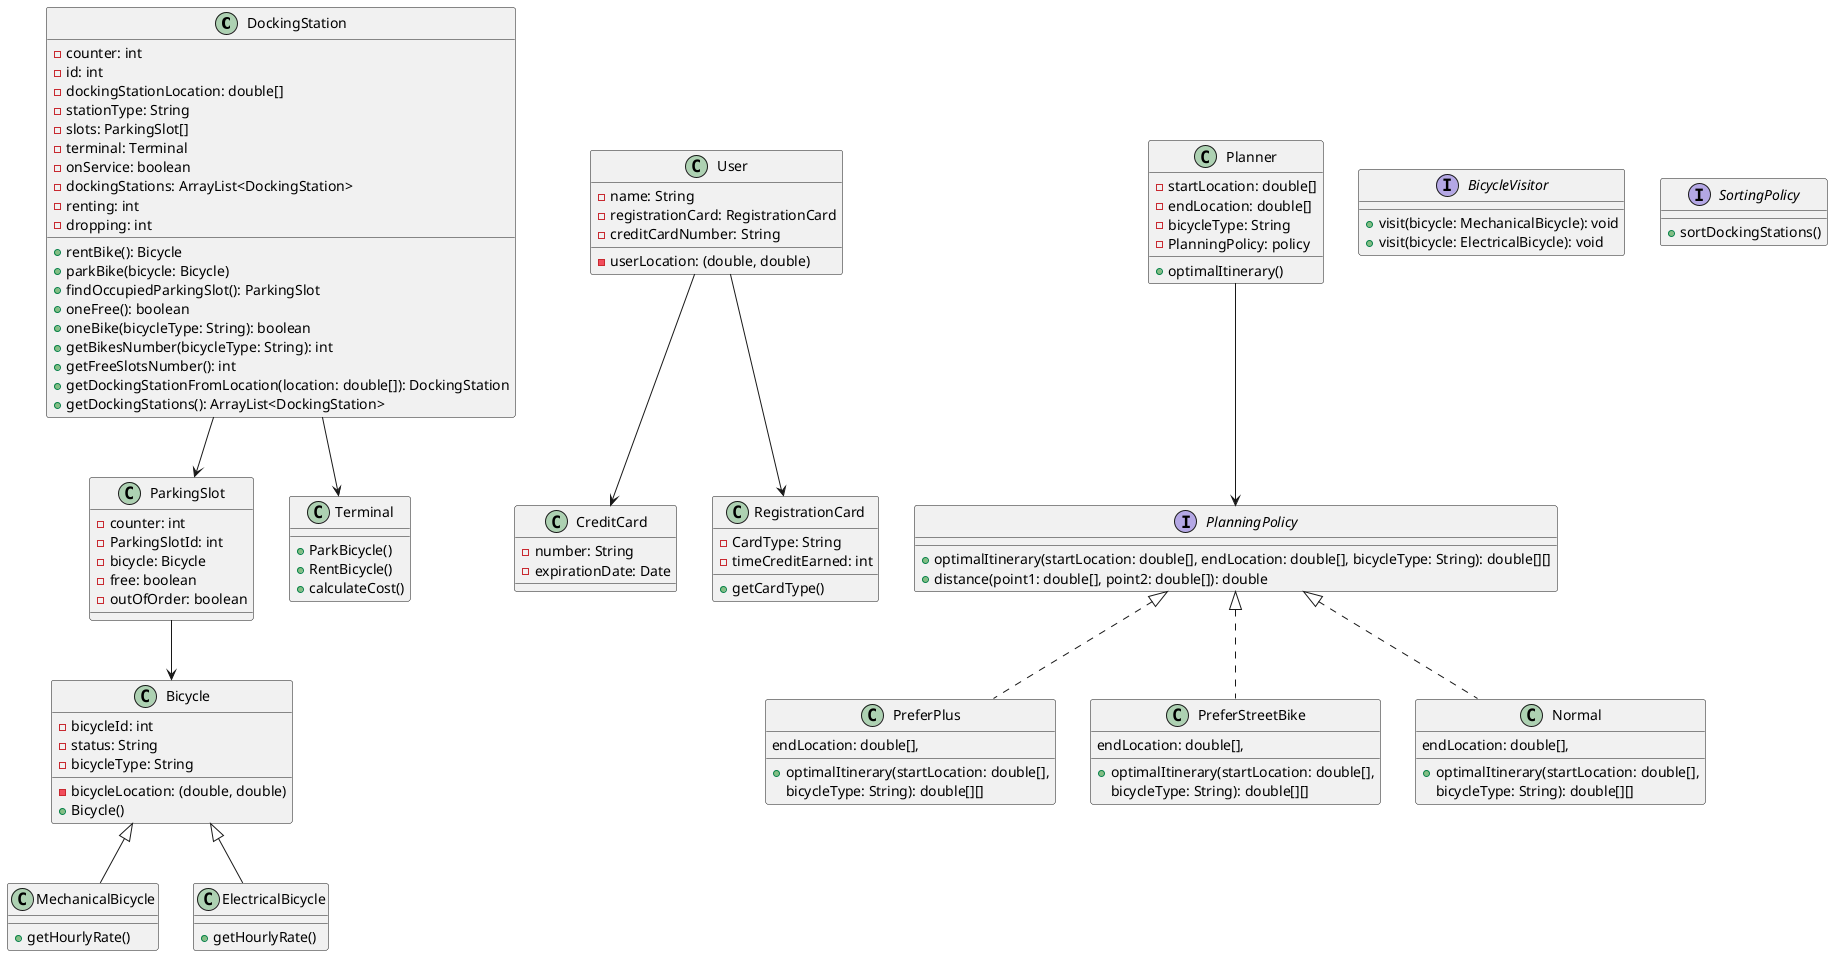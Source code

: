 @startuml
 class DockingStation {
        - counter: int
        - id: int
        - dockingStationLocation: double[]
        - stationType: String
        - slots: ParkingSlot[]
        - terminal: Terminal
        - onService: boolean
        - dockingStations: ArrayList<DockingStation>
        - renting: int
        - dropping: int

        + rentBike(): Bicycle
        + parkBike(bicycle: Bicycle)
        + findOccupiedParkingSlot(): ParkingSlot
        + oneFree(): boolean
        + oneBike(bicycleType: String): boolean
        + getBikesNumber(bicycleType: String): int
        + getFreeSlotsNumber(): int
        + getDockingStationFromLocation(location: double[]): DockingStation
        + getDockingStations(): ArrayList<DockingStation>
    }

class ParkingSlot {
     - counter: int
     - ParkingSlotId: int
     - bicycle: Bicycle
     - free: boolean
     - outOfOrder: boolean
}

class Bicycle {
    - bicycleId: int
    - bicycleLocation: (double, double)
    - status: String
    - bicycleType: String
    + Bicycle()
}

class MechanicalBicycle extends Bicycle {
    + getHourlyRate()
}

class ElectricalBicycle extends Bicycle {
+ getHourlyRate()
}

class User {
    - name: String
    - userLocation: (double, double)
    - registrationCard: RegistrationCard
    - creditCardNumber: String
}

class CreditCard {
    - number: String
    - expirationDate: Date
}

class RegistrationCard {
    - CardType: String
    - timeCreditEarned: int
    + getCardType()
}

class Terminal {
    + ParkBicycle()
    + RentBicycle()
    + calculateCost()
}

class Planner {
-startLocation: double[]
-endLocation: double[]
-bicycleType: String
-PlanningPolicy: policy
+optimalItinerary()
}

interface PlanningPolicy {
        +optimalItinerary(startLocation: double[], endLocation: double[], bicycleType: String): double[][]
        +distance(point1: double[], point2: double[]): double
}

class PreferPlus implements PlanningPolicy {
        + optimalItinerary(startLocation: double[],
        endLocation: double[],
        bicycleType: String): double[][]
}

class PreferStreetBike implements PlanningPolicy {
        + optimalItinerary(startLocation: double[],
        endLocation: double[],
        bicycleType: String): double[][]
    }


class Normal implements PlanningPolicy {
        + optimalItinerary(startLocation: double[],
        endLocation: double[],
        bicycleType: String): double[][]
    }

interface BicycleVisitor {
        + visit(bicycle: MechanicalBicycle): void
        + visit(bicycle: ElectricalBicycle): void
    }

interface SortingPolicy {
+sortDockingStations()
}


Planner --> PlanningPolicy
DockingStation --> ParkingSlot
DockingStation --> Terminal
ParkingSlot --> Bicycle
User --> CreditCard
User --> RegistrationCard
@enduml